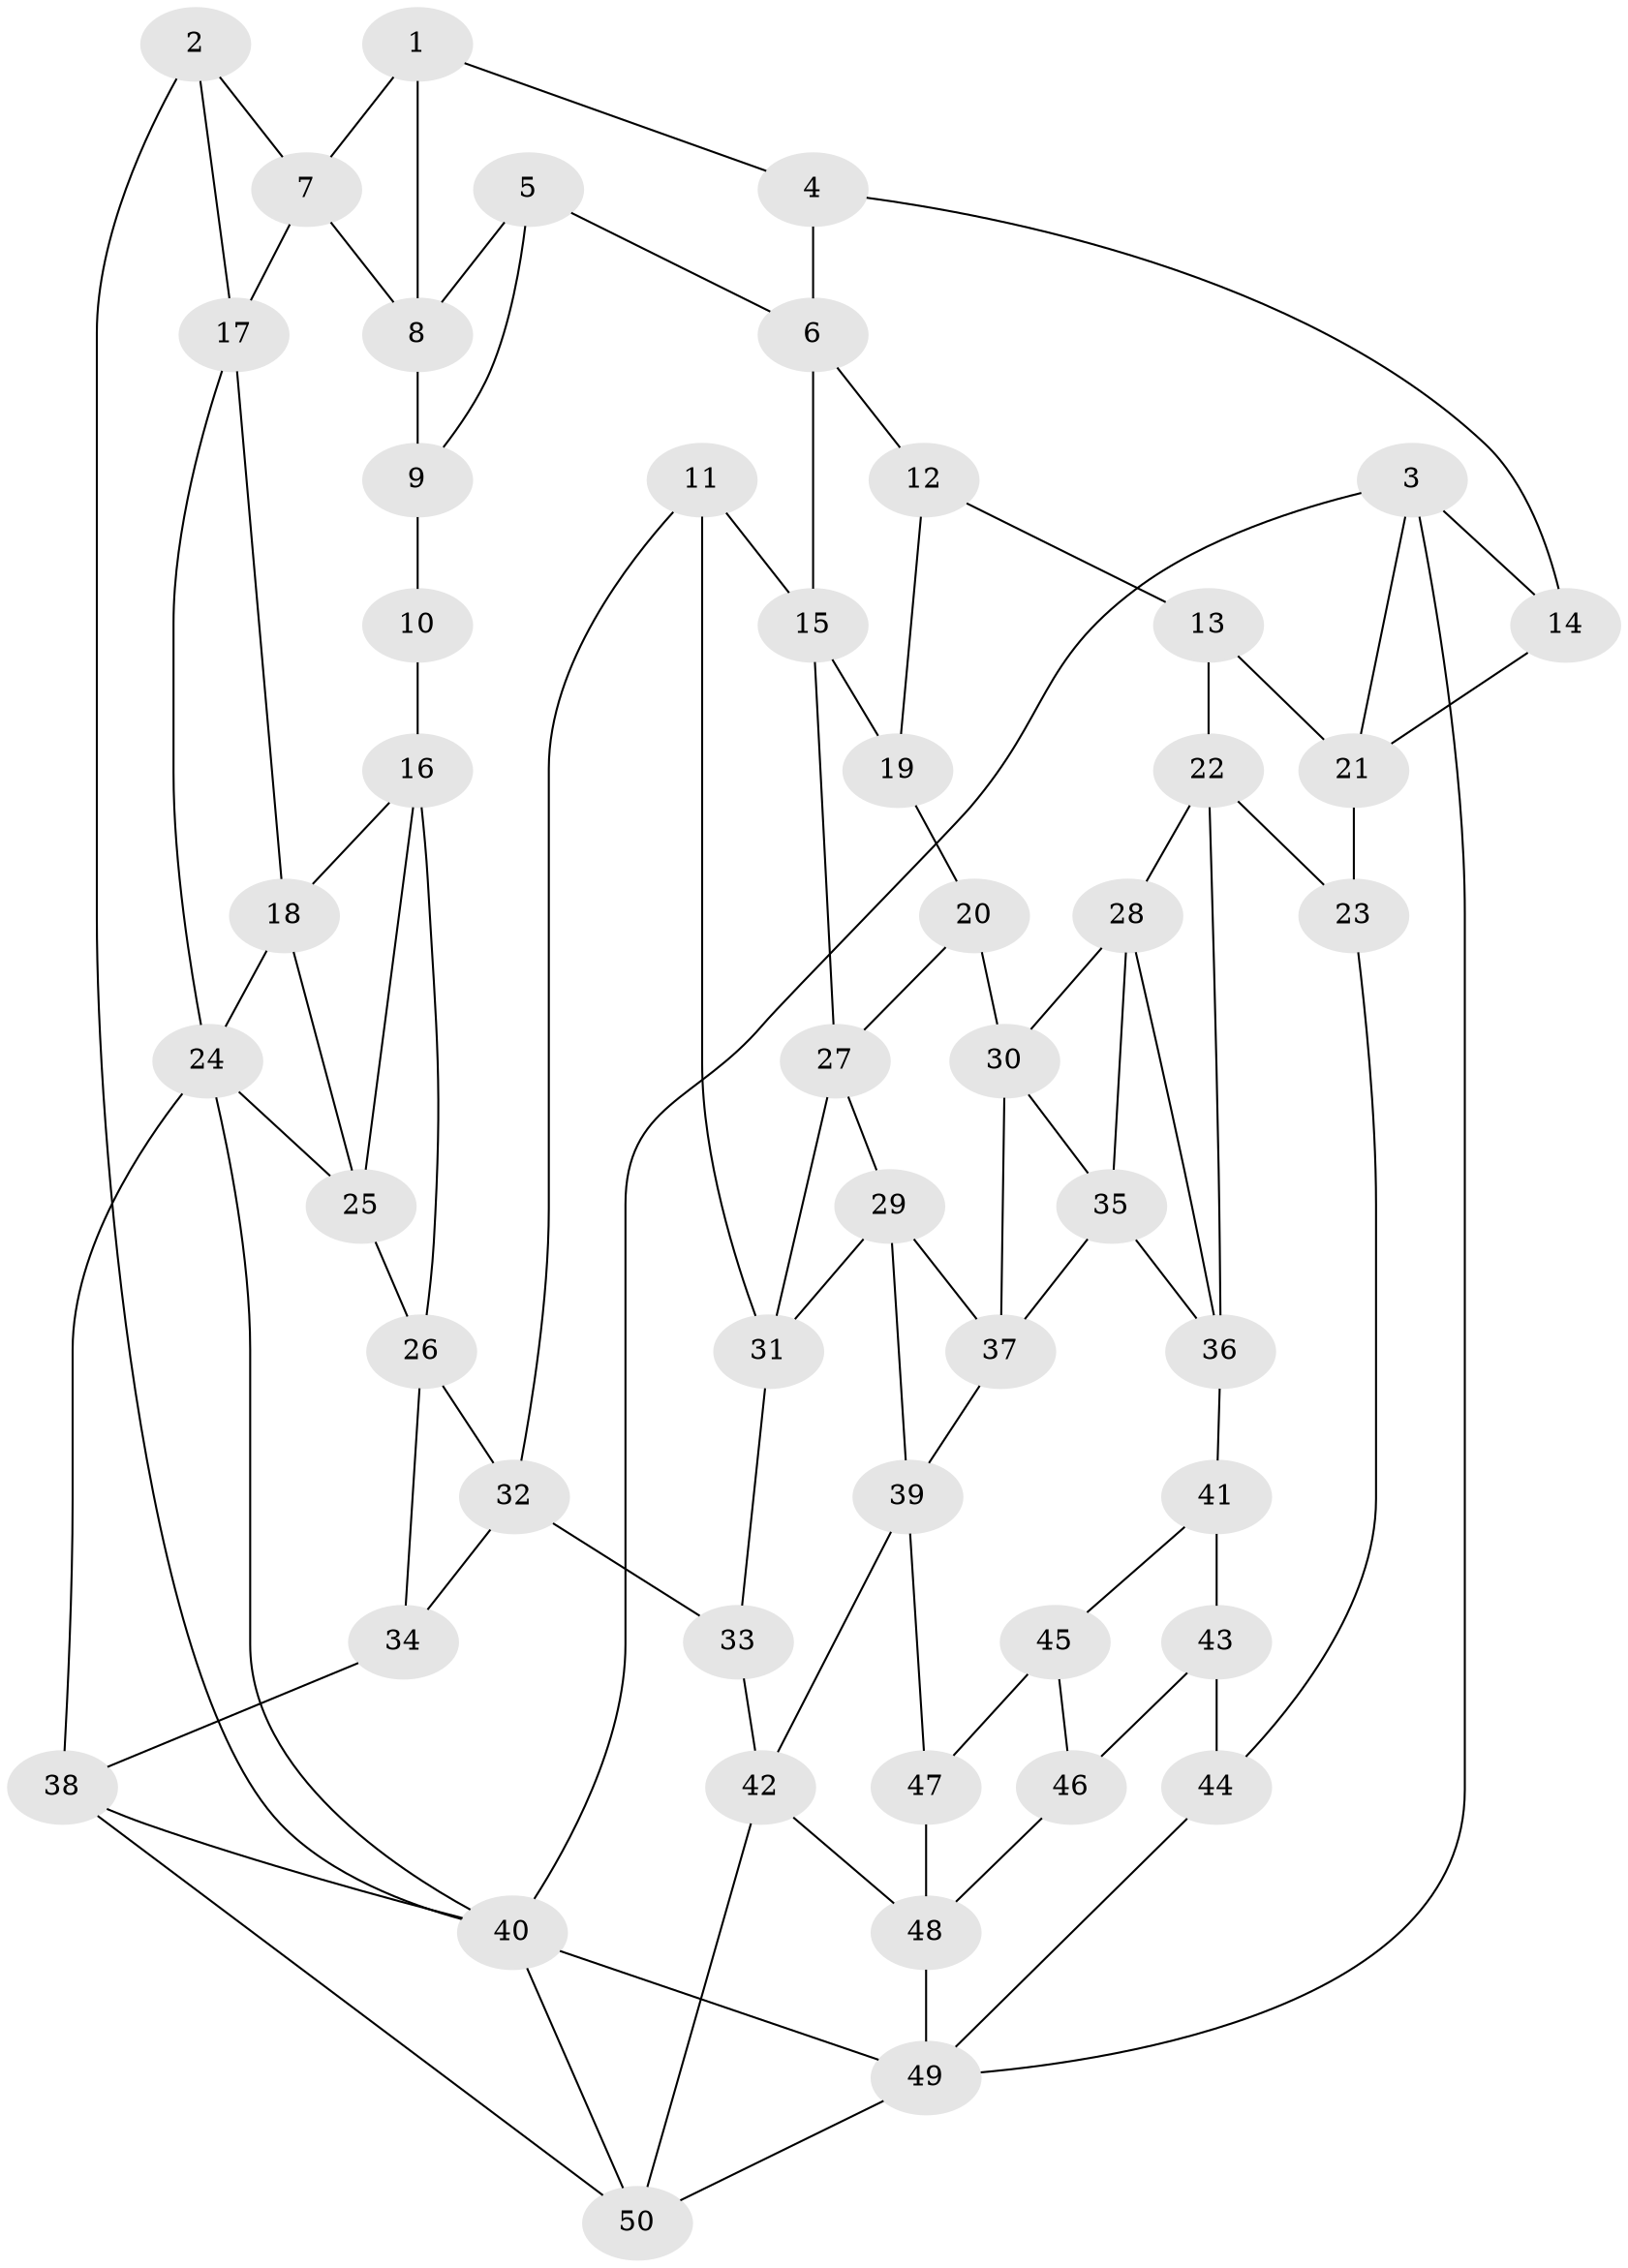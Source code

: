 // original degree distribution, {3: 0.02, 4: 0.25, 6: 0.23, 5: 0.5}
// Generated by graph-tools (version 1.1) at 2025/03/03/09/25 03:03:15]
// undirected, 50 vertices, 91 edges
graph export_dot {
graph [start="1"]
  node [color=gray90,style=filled];
  1;
  2;
  3;
  4;
  5;
  6;
  7;
  8;
  9;
  10;
  11;
  12;
  13;
  14;
  15;
  16;
  17;
  18;
  19;
  20;
  21;
  22;
  23;
  24;
  25;
  26;
  27;
  28;
  29;
  30;
  31;
  32;
  33;
  34;
  35;
  36;
  37;
  38;
  39;
  40;
  41;
  42;
  43;
  44;
  45;
  46;
  47;
  48;
  49;
  50;
  1 -- 4 [weight=1.0];
  1 -- 7 [weight=1.0];
  1 -- 8 [weight=1.0];
  2 -- 7 [weight=1.0];
  2 -- 17 [weight=1.0];
  2 -- 40 [weight=1.0];
  3 -- 14 [weight=1.0];
  3 -- 21 [weight=1.0];
  3 -- 40 [weight=1.0];
  3 -- 49 [weight=1.0];
  4 -- 6 [weight=1.0];
  4 -- 14 [weight=1.0];
  5 -- 6 [weight=1.0];
  5 -- 8 [weight=1.0];
  5 -- 9 [weight=1.0];
  6 -- 12 [weight=1.0];
  6 -- 15 [weight=1.0];
  7 -- 8 [weight=1.0];
  7 -- 17 [weight=1.0];
  8 -- 9 [weight=1.0];
  9 -- 10 [weight=2.0];
  10 -- 16 [weight=1.0];
  11 -- 15 [weight=1.0];
  11 -- 31 [weight=1.0];
  11 -- 32 [weight=1.0];
  12 -- 13 [weight=1.0];
  12 -- 19 [weight=2.0];
  13 -- 21 [weight=1.0];
  13 -- 22 [weight=1.0];
  14 -- 21 [weight=1.0];
  15 -- 19 [weight=1.0];
  15 -- 27 [weight=1.0];
  16 -- 18 [weight=1.0];
  16 -- 25 [weight=1.0];
  16 -- 26 [weight=1.0];
  17 -- 18 [weight=1.0];
  17 -- 24 [weight=1.0];
  18 -- 24 [weight=1.0];
  18 -- 25 [weight=1.0];
  19 -- 20 [weight=1.0];
  20 -- 27 [weight=1.0];
  20 -- 30 [weight=1.0];
  21 -- 23 [weight=1.0];
  22 -- 23 [weight=1.0];
  22 -- 28 [weight=1.0];
  22 -- 36 [weight=1.0];
  23 -- 44 [weight=1.0];
  24 -- 25 [weight=1.0];
  24 -- 38 [weight=1.0];
  24 -- 40 [weight=1.0];
  25 -- 26 [weight=1.0];
  26 -- 32 [weight=1.0];
  26 -- 34 [weight=1.0];
  27 -- 29 [weight=1.0];
  27 -- 31 [weight=1.0];
  28 -- 30 [weight=1.0];
  28 -- 35 [weight=1.0];
  28 -- 36 [weight=1.0];
  29 -- 31 [weight=1.0];
  29 -- 37 [weight=1.0];
  29 -- 39 [weight=1.0];
  30 -- 35 [weight=1.0];
  30 -- 37 [weight=1.0];
  31 -- 33 [weight=1.0];
  32 -- 33 [weight=1.0];
  32 -- 34 [weight=1.0];
  33 -- 42 [weight=1.0];
  34 -- 38 [weight=1.0];
  35 -- 36 [weight=1.0];
  35 -- 37 [weight=1.0];
  36 -- 41 [weight=1.0];
  37 -- 39 [weight=1.0];
  38 -- 40 [weight=1.0];
  38 -- 50 [weight=1.0];
  39 -- 42 [weight=1.0];
  39 -- 47 [weight=1.0];
  40 -- 49 [weight=1.0];
  40 -- 50 [weight=1.0];
  41 -- 43 [weight=1.0];
  41 -- 45 [weight=1.0];
  42 -- 48 [weight=1.0];
  42 -- 50 [weight=1.0];
  43 -- 44 [weight=2.0];
  43 -- 46 [weight=1.0];
  44 -- 49 [weight=1.0];
  45 -- 46 [weight=1.0];
  45 -- 47 [weight=2.0];
  46 -- 48 [weight=1.0];
  47 -- 48 [weight=1.0];
  48 -- 49 [weight=1.0];
  49 -- 50 [weight=1.0];
}
